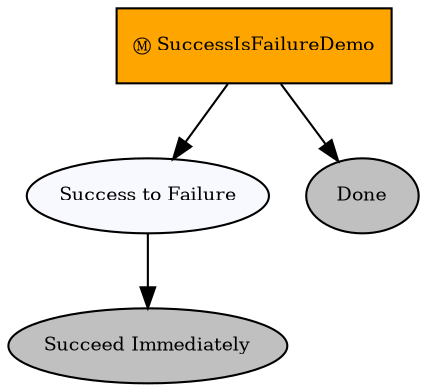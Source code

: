 digraph pastafarianism {
ordering=out;
graph [fontname="times-roman"];
node [fontname="times-roman"];
edge [fontname="times-roman"];
SuccessIsFailureDemo [label="Ⓜ SuccessIsFailureDemo", shape=box, style=filled, fillcolor=orange, fontsize=9, fontcolor=black];
"Success to Failure" [label="Success to Failure", shape=ellipse, style=filled, fillcolor=ghostwhite, fontsize=9, fontcolor=black];
SuccessIsFailureDemo -> "Success to Failure";
"Succeed Immediately" [label="Succeed Immediately", shape=ellipse, style=filled, fillcolor=gray, fontsize=9, fontcolor=black];
"Success to Failure" -> "Succeed Immediately";
Done [label=Done, shape=ellipse, style=filled, fillcolor=gray, fontsize=9, fontcolor=black];
SuccessIsFailureDemo -> Done;
}

